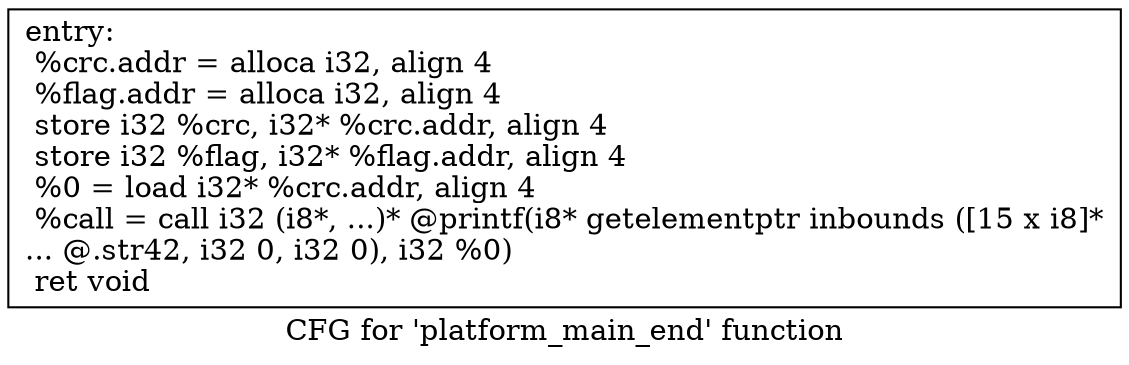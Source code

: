 digraph "CFG for 'platform_main_end' function" {
	label="CFG for 'platform_main_end' function";

	Node0xb3da668 [shape=record,label="{entry:\l  %crc.addr = alloca i32, align 4\l  %flag.addr = alloca i32, align 4\l  store i32 %crc, i32* %crc.addr, align 4\l  store i32 %flag, i32* %flag.addr, align 4\l  %0 = load i32* %crc.addr, align 4\l  %call = call i32 (i8*, ...)* @printf(i8* getelementptr inbounds ([15 x i8]*\l... @.str42, i32 0, i32 0), i32 %0)\l  ret void\l}"];
}
